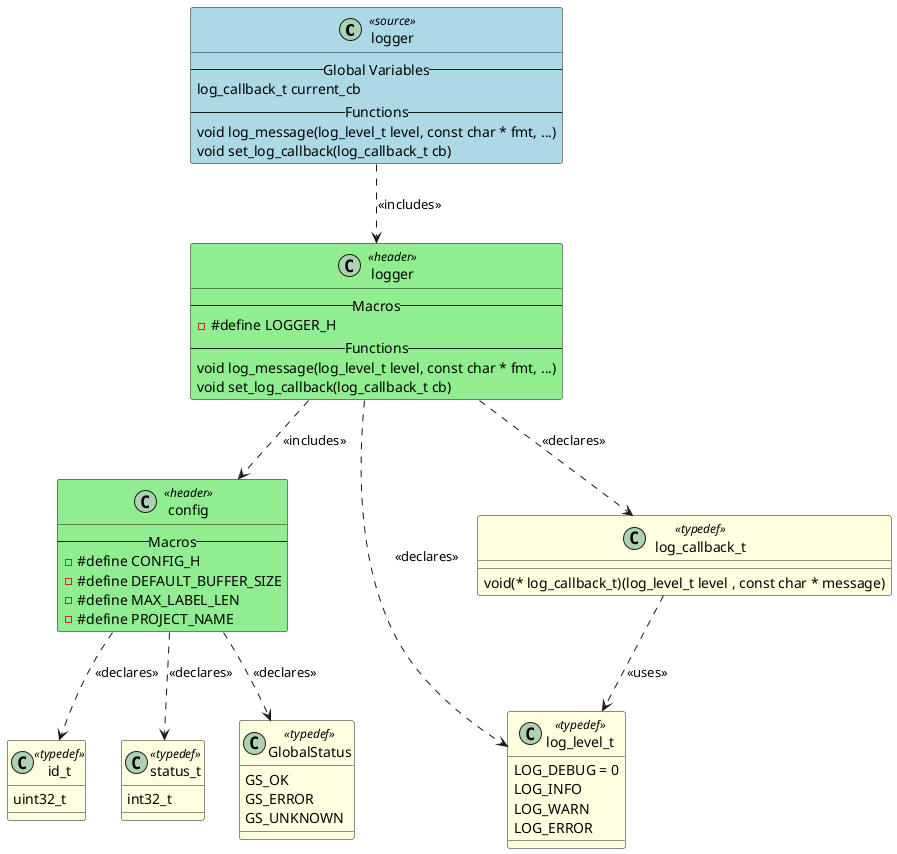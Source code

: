 @startuml logger

class "logger" as LOGGER <<source>> #LightBlue
{
    -- Global Variables --
    log_callback_t current_cb
    -- Functions --
    void log_message(log_level_t level, const char * fmt, ...)
    void set_log_callback(log_callback_t cb)
}
class "config" as HEADER_CONFIG <<header>> #LightGreen
{
    -- Macros --
    - #define CONFIG_H
    - #define DEFAULT_BUFFER_SIZE
    - #define MAX_LABEL_LEN
    - #define PROJECT_NAME
}
class "logger" as HEADER_LOGGER <<header>> #LightGreen
{
    -- Macros --
    - #define LOGGER_H
    -- Functions --
    void log_message(log_level_t level, const char * fmt, ...)
    void set_log_callback(log_callback_t cb)
}
class "id_t" as TYPEDEF_ID_T <<typedef>> #LightYellow
{
    uint32_t
}
class "status_t" as TYPEDEF_STATUS_T <<typedef>> #LightYellow
{
    int32_t
}
class "GlobalStatus" as TYPEDEF_GLOBALSTATUS <<typedef>> #LightYellow
{
    GS_OK
    GS_ERROR
    GS_UNKNOWN
}
class "log_level_t" as TYPEDEF_LOG_LEVEL_T <<typedef>> #LightYellow
{
    LOG_DEBUG = 0
    LOG_INFO
    LOG_WARN
    LOG_ERROR
}
class "log_callback_t" as TYPEDEF_LOG_CALLBACK_T <<typedef>> #LightYellow
{
    void(* log_callback_t)(log_level_t level , const char * message)
}

' Include relationships
LOGGER ..> HEADER_LOGGER : <<includes>>
HEADER_LOGGER ..> HEADER_CONFIG : <<includes>>

' Declares relationships
HEADER_CONFIG ..> TYPEDEF_GLOBALSTATUS : <<declares>>
HEADER_CONFIG ..> TYPEDEF_ID_T : <<declares>>
HEADER_CONFIG ..> TYPEDEF_STATUS_T : <<declares>>
HEADER_LOGGER ..> TYPEDEF_LOG_CALLBACK_T : <<declares>>
HEADER_LOGGER ..> TYPEDEF_LOG_LEVEL_T : <<declares>>

' Uses relationships
TYPEDEF_LOG_CALLBACK_T ..> TYPEDEF_LOG_LEVEL_T : <<uses>>

@enduml